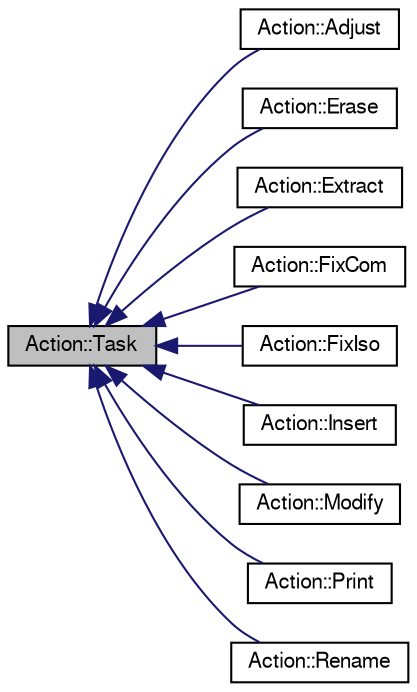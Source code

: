 digraph "Action::Task"
{
  edge [fontname="FreeSans",fontsize="10",labelfontname="FreeSans",labelfontsize="10"];
  node [fontname="FreeSans",fontsize="10",shape=record];
  rankdir="LR";
  Node1 [label="Action::Task",height=0.2,width=0.4,color="black", fillcolor="grey75", style="filled" fontcolor="black"];
  Node1 -> Node2 [dir="back",color="midnightblue",fontsize="10",style="solid",fontname="FreeSans"];
  Node2 [label="Action::Adjust",height=0.2,width=0.4,color="black", fillcolor="white", style="filled",URL="$classAction_1_1Adjust.html",tooltip="Adjust the Exif (or other metadata) timestamps "];
  Node1 -> Node3 [dir="back",color="midnightblue",fontsize="10",style="solid",fontname="FreeSans"];
  Node3 [label="Action::Erase",height=0.2,width=0.4,color="black", fillcolor="white", style="filled",URL="$classAction_1_1Erase.html",tooltip="Erase the entire exif data or only the thumbnail section. "];
  Node1 -> Node4 [dir="back",color="midnightblue",fontsize="10",style="solid",fontname="FreeSans"];
  Node4 [label="Action::Extract",height=0.2,width=0.4,color="black", fillcolor="white", style="filled",URL="$classAction_1_1Extract.html",tooltip="Extract the entire exif data or only the thumbnail section. "];
  Node1 -> Node5 [dir="back",color="midnightblue",fontsize="10",style="solid",fontname="FreeSans"];
  Node5 [label="Action::FixCom",height=0.2,width=0.4,color="black", fillcolor="white", style="filled",URL="$classAction_1_1FixCom.html",tooltip="Fix the character encoding of Exif UNICODE user comments. Decodes the comment using the auto-detected..."];
  Node1 -> Node6 [dir="back",color="midnightblue",fontsize="10",style="solid",fontname="FreeSans"];
  Node6 [label="Action::FixIso",height=0.2,width=0.4,color="black", fillcolor="white", style="filled",URL="$classAction_1_1FixIso.html",tooltip="Copy ISO settings from any of the Nikon makernotes to the regular Exif tag, Exif.Photo.ISOSpeedRatings. "];
  Node1 -> Node7 [dir="back",color="midnightblue",fontsize="10",style="solid",fontname="FreeSans"];
  Node7 [label="Action::Insert",height=0.2,width=0.4,color="black", fillcolor="white", style="filled",URL="$classAction_1_1Insert.html",tooltip="Insert the Exif data from corresponding *.exv files. "];
  Node1 -> Node8 [dir="back",color="midnightblue",fontsize="10",style="solid",fontname="FreeSans"];
  Node8 [label="Action::Modify",height=0.2,width=0.4,color="black", fillcolor="white", style="filled",URL="$classAction_1_1Modify.html",tooltip="Modify the Exif data according to the commands in the modification table. "];
  Node1 -> Node9 [dir="back",color="midnightblue",fontsize="10",style="solid",fontname="FreeSans"];
  Node9 [label="Action::Print",height=0.2,width=0.4,color="black", fillcolor="white", style="filled",URL="$classAction_1_1Print.html",tooltip="Print the Exif (or other metadata) of a file to stdout "];
  Node1 -> Node10 [dir="back",color="midnightblue",fontsize="10",style="solid",fontname="FreeSans"];
  Node10 [label="Action::Rename",height=0.2,width=0.4,color="black", fillcolor="white", style="filled",URL="$classAction_1_1Rename.html",tooltip="Rename a file to its metadate creation timestamp, in the specified format. "];
}
